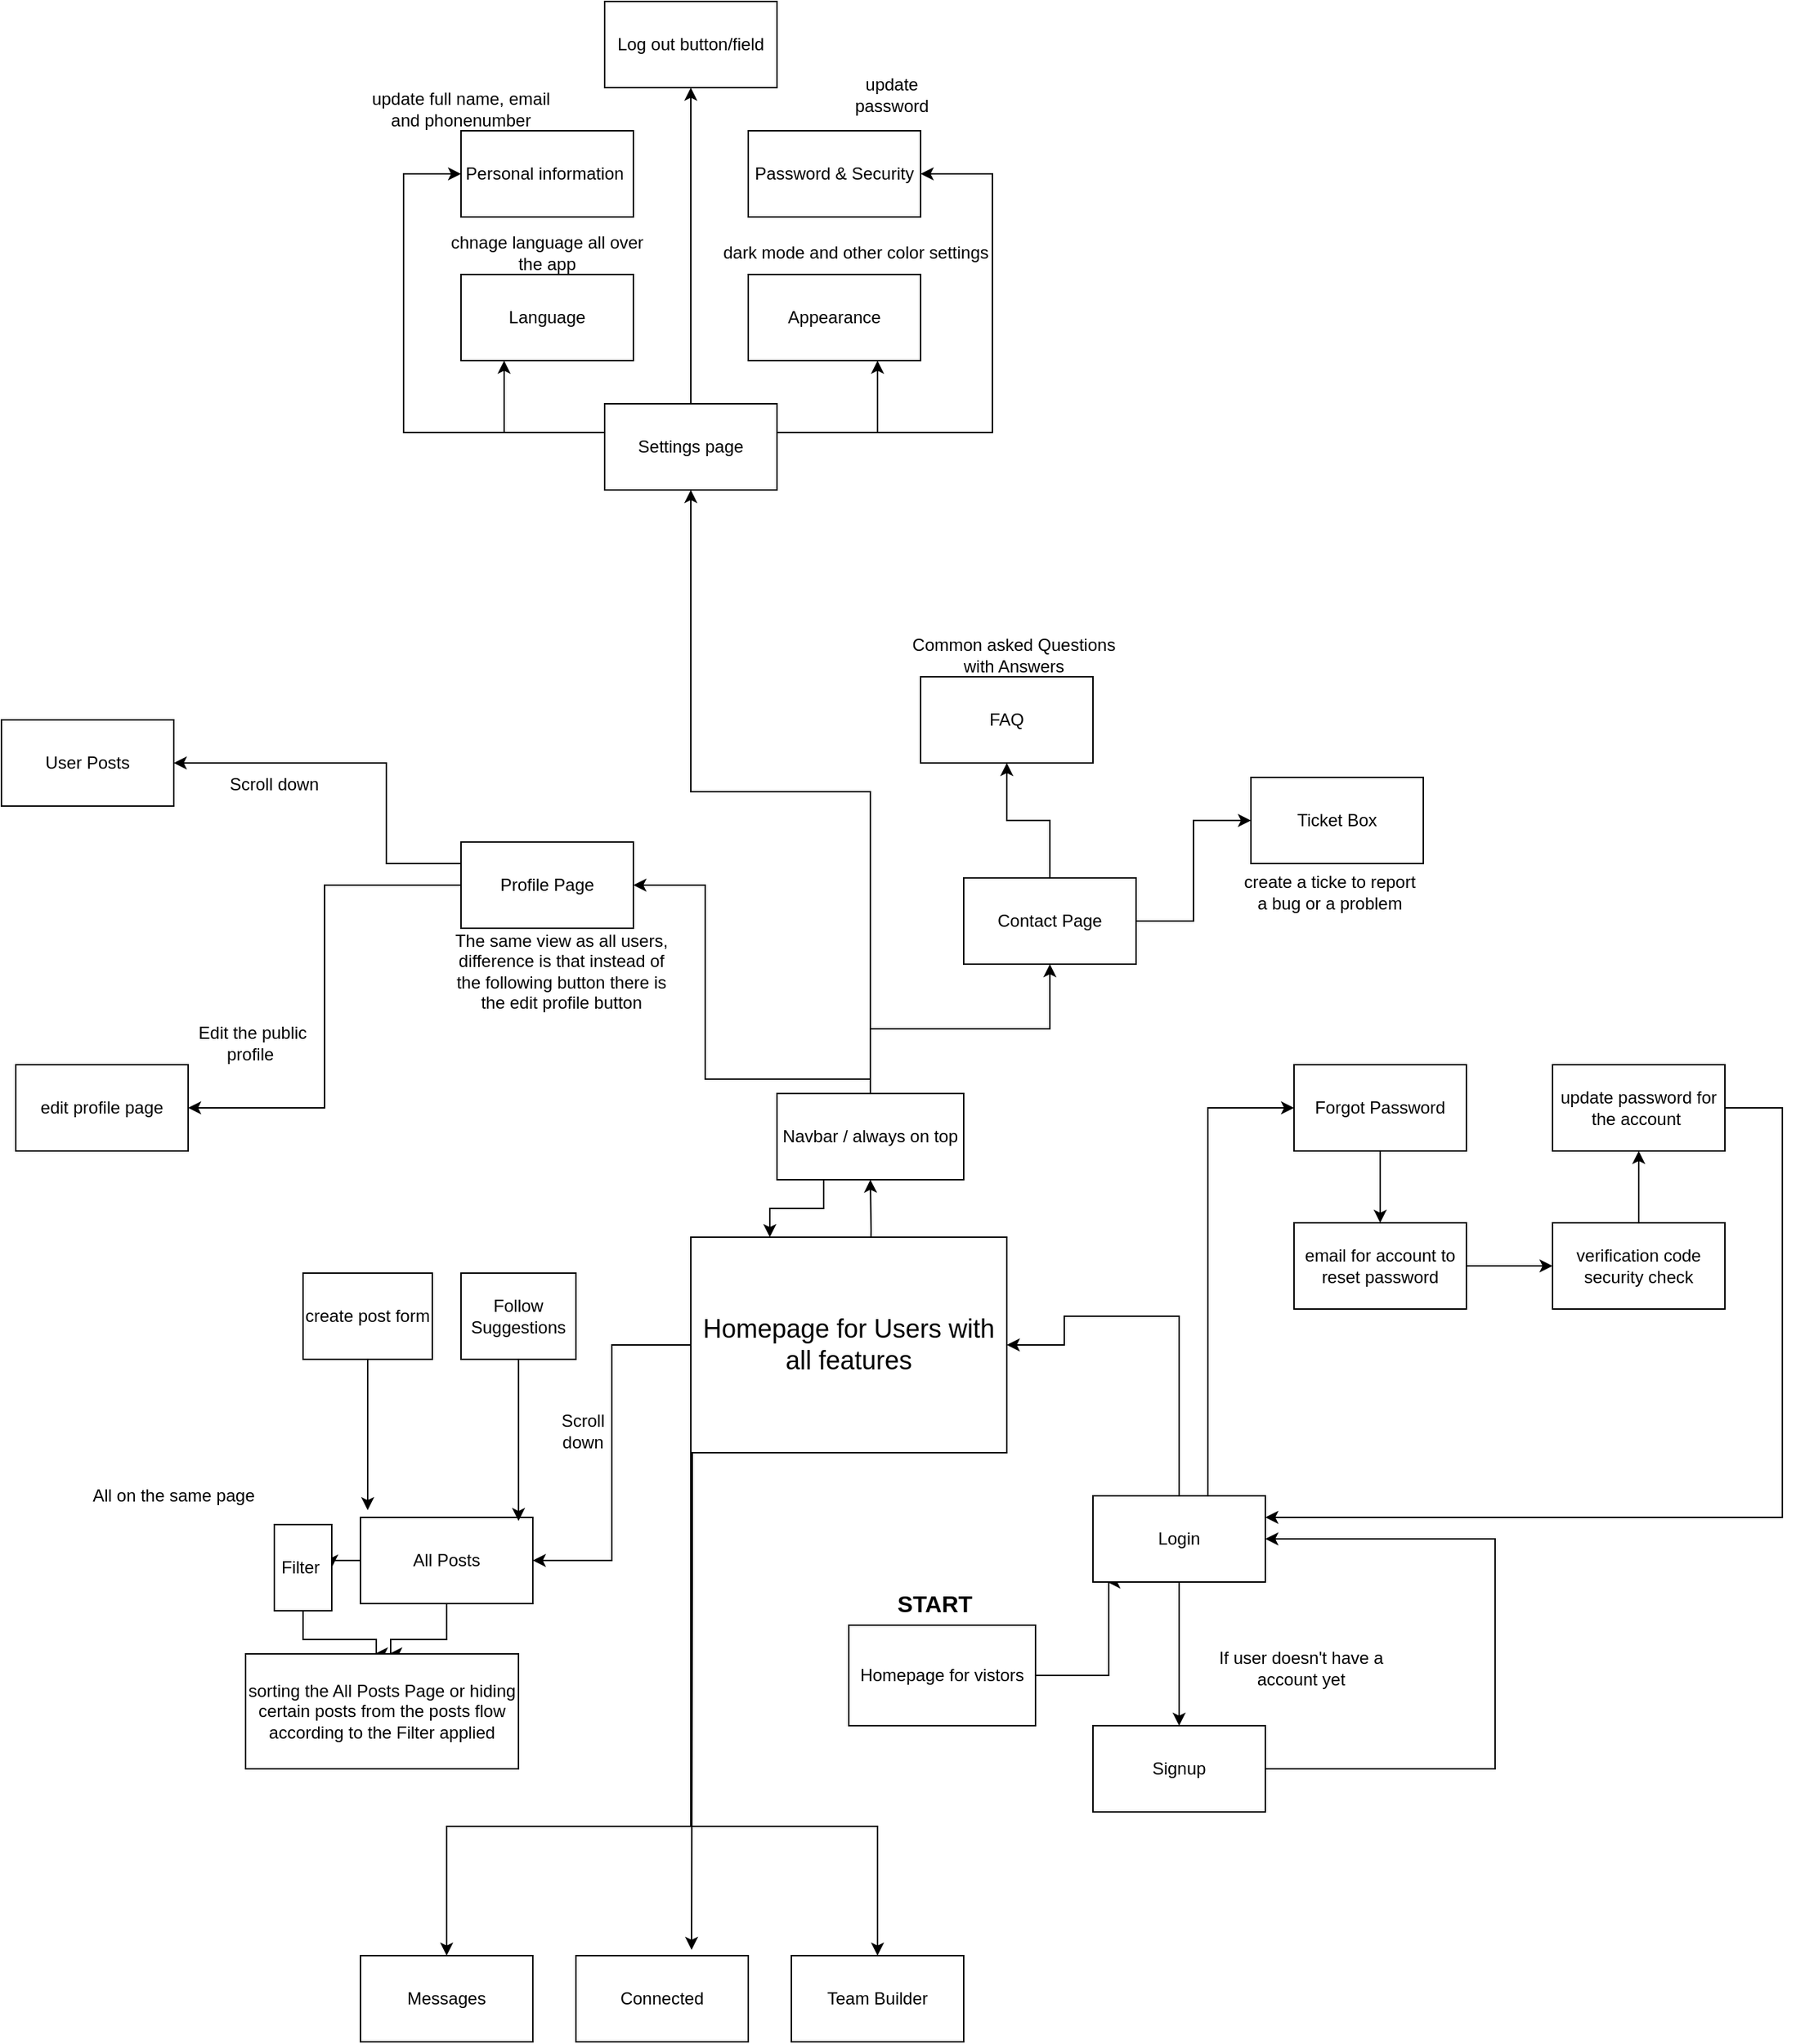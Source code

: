 <mxfile version="21.3.2" type="github">
  <diagram name="Page-1" id="ChJXubemp8RFGHCHmPLh">
    <mxGraphModel dx="1471" dy="1751" grid="1" gridSize="10" guides="1" tooltips="1" connect="1" arrows="1" fold="1" page="1" pageScale="1" pageWidth="827" pageHeight="1169" background="none" math="0" shadow="0">
      <root>
        <mxCell id="0" />
        <mxCell id="1" parent="0" />
        <mxCell id="TOOFElUS-FBpNHro3T_S-3" style="edgeStyle=orthogonalEdgeStyle;rounded=0;orthogonalLoop=1;jettySize=auto;html=1;entryX=0;entryY=0.5;entryDx=0;entryDy=0;" parent="1" source="TOOFElUS-FBpNHro3T_S-1" edge="1">
          <mxGeometry relative="1" as="geometry">
            <mxPoint x="440" y="280" as="targetPoint" />
            <Array as="points">
              <mxPoint x="441" y="345" />
              <mxPoint x="441" y="280" />
            </Array>
          </mxGeometry>
        </mxCell>
        <mxCell id="TOOFElUS-FBpNHro3T_S-1" value="Homepage for vistors" style="rounded=0;whiteSpace=wrap;html=1;" parent="1" vertex="1">
          <mxGeometry x="260" y="310" width="130" height="70" as="geometry" />
        </mxCell>
        <mxCell id="TOOFElUS-FBpNHro3T_S-16" style="edgeStyle=orthogonalEdgeStyle;rounded=0;orthogonalLoop=1;jettySize=auto;html=1;entryX=0;entryY=0.5;entryDx=0;entryDy=0;" parent="1" source="TOOFElUS-FBpNHro3T_S-2" target="TOOFElUS-FBpNHro3T_S-15" edge="1">
          <mxGeometry relative="1" as="geometry">
            <Array as="points">
              <mxPoint x="510" y="-50" />
            </Array>
          </mxGeometry>
        </mxCell>
        <mxCell id="QB0tpHgq6-PN-OitbI8M-5" style="edgeStyle=orthogonalEdgeStyle;rounded=0;orthogonalLoop=1;jettySize=auto;html=1;entryX=1;entryY=0.5;entryDx=0;entryDy=0;" parent="1" source="TOOFElUS-FBpNHro3T_S-2" target="TOOFElUS-FBpNHro3T_S-9" edge="1">
          <mxGeometry relative="1" as="geometry">
            <Array as="points">
              <mxPoint x="410" y="95" />
            </Array>
          </mxGeometry>
        </mxCell>
        <mxCell id="-EVmvfpQ7ZupU5zq52yI-13" style="edgeStyle=orthogonalEdgeStyle;rounded=0;orthogonalLoop=1;jettySize=auto;html=1;entryX=0.5;entryY=0;entryDx=0;entryDy=0;" parent="1" source="TOOFElUS-FBpNHro3T_S-2" target="TOOFElUS-FBpNHro3T_S-4" edge="1">
          <mxGeometry relative="1" as="geometry" />
        </mxCell>
        <mxCell id="TOOFElUS-FBpNHro3T_S-2" value="Login" style="rounded=0;whiteSpace=wrap;html=1;" parent="1" vertex="1">
          <mxGeometry x="430" y="220" width="120" height="60" as="geometry" />
        </mxCell>
        <mxCell id="-EVmvfpQ7ZupU5zq52yI-12" style="edgeStyle=orthogonalEdgeStyle;rounded=0;orthogonalLoop=1;jettySize=auto;html=1;entryX=1;entryY=0.5;entryDx=0;entryDy=0;" parent="1" source="TOOFElUS-FBpNHro3T_S-4" target="TOOFElUS-FBpNHro3T_S-2" edge="1">
          <mxGeometry relative="1" as="geometry">
            <Array as="points">
              <mxPoint x="710" y="410" />
              <mxPoint x="710" y="250" />
            </Array>
          </mxGeometry>
        </mxCell>
        <mxCell id="TOOFElUS-FBpNHro3T_S-4" value="Signup" style="rounded=0;whiteSpace=wrap;html=1;" parent="1" vertex="1">
          <mxGeometry x="430" y="380" width="120" height="60" as="geometry" />
        </mxCell>
        <mxCell id="TOOFElUS-FBpNHro3T_S-6" value="If user doesn&#39;t have a account yet" style="text;html=1;strokeColor=none;fillColor=none;align=center;verticalAlign=middle;whiteSpace=wrap;rounded=0;" parent="1" vertex="1">
          <mxGeometry x="510" y="325" width="130" height="30" as="geometry" />
        </mxCell>
        <mxCell id="TOOFElUS-FBpNHro3T_S-12" style="edgeStyle=orthogonalEdgeStyle;rounded=0;orthogonalLoop=1;jettySize=auto;html=1;entryX=1;entryY=0.5;entryDx=0;entryDy=0;" parent="1" source="TOOFElUS-FBpNHro3T_S-9" target="TOOFElUS-FBpNHro3T_S-11" edge="1">
          <mxGeometry relative="1" as="geometry" />
        </mxCell>
        <mxCell id="-EVmvfpQ7ZupU5zq52yI-11" style="edgeStyle=orthogonalEdgeStyle;rounded=0;orthogonalLoop=1;jettySize=auto;html=1;entryX=0.5;entryY=1;entryDx=0;entryDy=0;" parent="1" target="-EVmvfpQ7ZupU5zq52yI-7" edge="1">
          <mxGeometry relative="1" as="geometry">
            <mxPoint x="275" y="70" as="sourcePoint" />
          </mxGeometry>
        </mxCell>
        <mxCell id="lQMvvRKDLv_ckQjSCARD-42" style="edgeStyle=orthogonalEdgeStyle;rounded=0;orthogonalLoop=1;jettySize=auto;html=1;" edge="1" parent="1" source="TOOFElUS-FBpNHro3T_S-9" target="lQMvvRKDLv_ckQjSCARD-37">
          <mxGeometry relative="1" as="geometry">
            <Array as="points">
              <mxPoint x="150" y="450" />
              <mxPoint x="-20" y="450" />
            </Array>
          </mxGeometry>
        </mxCell>
        <mxCell id="lQMvvRKDLv_ckQjSCARD-43" style="edgeStyle=orthogonalEdgeStyle;rounded=0;orthogonalLoop=1;jettySize=auto;html=1;" edge="1" parent="1" source="TOOFElUS-FBpNHro3T_S-9" target="lQMvvRKDLv_ckQjSCARD-40">
          <mxGeometry relative="1" as="geometry">
            <Array as="points">
              <mxPoint x="150" y="450" />
              <mxPoint x="280" y="450" />
            </Array>
          </mxGeometry>
        </mxCell>
        <mxCell id="lQMvvRKDLv_ckQjSCARD-44" style="edgeStyle=orthogonalEdgeStyle;rounded=0;orthogonalLoop=1;jettySize=auto;html=1;entryX=0.671;entryY=-0.067;entryDx=0;entryDy=0;entryPerimeter=0;" edge="1" parent="1" source="TOOFElUS-FBpNHro3T_S-9" target="lQMvvRKDLv_ckQjSCARD-38">
          <mxGeometry relative="1" as="geometry">
            <Array as="points">
              <mxPoint x="151" y="280" />
              <mxPoint x="151" y="280" />
            </Array>
          </mxGeometry>
        </mxCell>
        <mxCell id="TOOFElUS-FBpNHro3T_S-9" value="&lt;font style=&quot;font-size: 18px;&quot;&gt;Homepage for Users with all features&lt;/font&gt;" style="rounded=0;whiteSpace=wrap;html=1;" parent="1" vertex="1">
          <mxGeometry x="150" y="40" width="220" height="150" as="geometry" />
        </mxCell>
        <mxCell id="NwQ8OJnY-yA1p-ciKud6-1" style="edgeStyle=orthogonalEdgeStyle;rounded=0;orthogonalLoop=1;jettySize=auto;html=1;exitX=0;exitY=0.5;exitDx=0;exitDy=0;entryX=1;entryY=0.5;entryDx=0;entryDy=0;" parent="1" source="TOOFElUS-FBpNHro3T_S-11" target="TOOFElUS-FBpNHro3T_S-14" edge="1">
          <mxGeometry relative="1" as="geometry" />
        </mxCell>
        <mxCell id="NwQ8OJnY-yA1p-ciKud6-5" style="edgeStyle=orthogonalEdgeStyle;rounded=0;orthogonalLoop=1;jettySize=auto;html=1;" parent="1" source="TOOFElUS-FBpNHro3T_S-11" edge="1">
          <mxGeometry relative="1" as="geometry">
            <mxPoint x="-60" y="330" as="targetPoint" />
            <Array as="points">
              <mxPoint x="-20" y="320" />
              <mxPoint x="-59" y="320" />
            </Array>
          </mxGeometry>
        </mxCell>
        <mxCell id="TOOFElUS-FBpNHro3T_S-11" value="All Posts" style="rounded=0;whiteSpace=wrap;html=1;" parent="1" vertex="1">
          <mxGeometry x="-80" y="235" width="120" height="60" as="geometry" />
        </mxCell>
        <mxCell id="TOOFElUS-FBpNHro3T_S-13" value="Scroll down" style="text;html=1;strokeColor=none;fillColor=none;align=center;verticalAlign=middle;whiteSpace=wrap;rounded=0;" parent="1" vertex="1">
          <mxGeometry x="50" y="160" width="50" height="30" as="geometry" />
        </mxCell>
        <mxCell id="NwQ8OJnY-yA1p-ciKud6-4" style="edgeStyle=orthogonalEdgeStyle;rounded=0;orthogonalLoop=1;jettySize=auto;html=1;" parent="1" source="TOOFElUS-FBpNHro3T_S-14" edge="1">
          <mxGeometry relative="1" as="geometry">
            <mxPoint x="-70" y="330" as="targetPoint" />
            <Array as="points">
              <mxPoint x="-120" y="320" />
              <mxPoint x="-69" y="320" />
            </Array>
          </mxGeometry>
        </mxCell>
        <mxCell id="TOOFElUS-FBpNHro3T_S-14" value="Filter&amp;nbsp;" style="rounded=0;whiteSpace=wrap;html=1;" parent="1" vertex="1">
          <mxGeometry x="-140" y="240" width="40" height="60" as="geometry" />
        </mxCell>
        <mxCell id="lQMvvRKDLv_ckQjSCARD-25" style="edgeStyle=orthogonalEdgeStyle;rounded=0;orthogonalLoop=1;jettySize=auto;html=1;" edge="1" parent="1" source="TOOFElUS-FBpNHro3T_S-15" target="lQMvvRKDLv_ckQjSCARD-24">
          <mxGeometry relative="1" as="geometry" />
        </mxCell>
        <mxCell id="TOOFElUS-FBpNHro3T_S-15" value="Forgot Password" style="rounded=0;whiteSpace=wrap;html=1;" parent="1" vertex="1">
          <mxGeometry x="570" y="-80" width="120" height="60" as="geometry" />
        </mxCell>
        <mxCell id="NwQ8OJnY-yA1p-ciKud6-2" value="sorting the All Posts Page or hiding certain posts from the posts flow according to the Filter applied" style="rounded=0;whiteSpace=wrap;html=1;" parent="1" vertex="1">
          <mxGeometry x="-160" y="330" width="190" height="80" as="geometry" />
        </mxCell>
        <mxCell id="NwQ8OJnY-yA1p-ciKud6-3" value="All on the same page" style="text;html=1;strokeColor=none;fillColor=none;align=center;verticalAlign=middle;whiteSpace=wrap;rounded=0;" parent="1" vertex="1">
          <mxGeometry x="-280" y="205" width="140" height="30" as="geometry" />
        </mxCell>
        <mxCell id="NwQ8OJnY-yA1p-ciKud6-11" style="edgeStyle=orthogonalEdgeStyle;rounded=0;orthogonalLoop=1;jettySize=auto;html=1;exitX=1;exitY=0.5;exitDx=0;exitDy=0;entryX=0;entryY=0.5;entryDx=0;entryDy=0;" parent="1" source="NwQ8OJnY-yA1p-ciKud6-6" target="NwQ8OJnY-yA1p-ciKud6-10" edge="1">
          <mxGeometry relative="1" as="geometry" />
        </mxCell>
        <mxCell id="NwQ8OJnY-yA1p-ciKud6-13" style="edgeStyle=orthogonalEdgeStyle;rounded=0;orthogonalLoop=1;jettySize=auto;html=1;exitX=0.5;exitY=0;exitDx=0;exitDy=0;entryX=0.5;entryY=1;entryDx=0;entryDy=0;" parent="1" source="NwQ8OJnY-yA1p-ciKud6-6" target="NwQ8OJnY-yA1p-ciKud6-12" edge="1">
          <mxGeometry relative="1" as="geometry" />
        </mxCell>
        <mxCell id="NwQ8OJnY-yA1p-ciKud6-6" value="Contact Page" style="rounded=0;whiteSpace=wrap;html=1;" parent="1" vertex="1">
          <mxGeometry x="340" y="-210" width="120" height="60" as="geometry" />
        </mxCell>
        <mxCell id="NwQ8OJnY-yA1p-ciKud6-8" value="&lt;b style=&quot;font-size: 16px;&quot;&gt;START&lt;/b&gt;" style="text;html=1;strokeColor=none;fillColor=none;align=center;verticalAlign=middle;whiteSpace=wrap;rounded=0;" parent="1" vertex="1">
          <mxGeometry x="290" y="280" width="60" height="30" as="geometry" />
        </mxCell>
        <mxCell id="NwQ8OJnY-yA1p-ciKud6-10" value="Ticket Box" style="rounded=0;whiteSpace=wrap;html=1;" parent="1" vertex="1">
          <mxGeometry x="540" y="-280" width="120" height="60" as="geometry" />
        </mxCell>
        <mxCell id="NwQ8OJnY-yA1p-ciKud6-12" value="FAQ" style="rounded=0;whiteSpace=wrap;html=1;" parent="1" vertex="1">
          <mxGeometry x="310" y="-350" width="120" height="60" as="geometry" />
        </mxCell>
        <mxCell id="NwQ8OJnY-yA1p-ciKud6-14" value="Common asked Questions with Answers" style="text;html=1;strokeColor=none;fillColor=none;align=center;verticalAlign=middle;whiteSpace=wrap;rounded=0;" parent="1" vertex="1">
          <mxGeometry x="300" y="-380" width="150" height="30" as="geometry" />
        </mxCell>
        <mxCell id="QB0tpHgq6-PN-OitbI8M-1" style="edgeStyle=orthogonalEdgeStyle;rounded=0;orthogonalLoop=1;jettySize=auto;html=1;entryX=1;entryY=0.5;entryDx=0;entryDy=0;" parent="1" target="NwQ8OJnY-yA1p-ciKud6-18" edge="1">
          <mxGeometry relative="1" as="geometry">
            <mxPoint x="-5" y="-200" as="sourcePoint" />
            <Array as="points">
              <mxPoint x="-5" y="-220" />
              <mxPoint x="-62" y="-220" />
              <mxPoint x="-62" y="-290" />
            </Array>
          </mxGeometry>
        </mxCell>
        <mxCell id="QB0tpHgq6-PN-OitbI8M-8" style="edgeStyle=orthogonalEdgeStyle;rounded=0;orthogonalLoop=1;jettySize=auto;html=1;exitX=0;exitY=0.5;exitDx=0;exitDy=0;entryX=1;entryY=0.5;entryDx=0;entryDy=0;" parent="1" source="NwQ8OJnY-yA1p-ciKud6-16" target="QB0tpHgq6-PN-OitbI8M-3" edge="1">
          <mxGeometry relative="1" as="geometry" />
        </mxCell>
        <mxCell id="NwQ8OJnY-yA1p-ciKud6-16" value="Profile Page" style="rounded=0;whiteSpace=wrap;html=1;" parent="1" vertex="1">
          <mxGeometry x="-10" y="-235" width="120" height="60" as="geometry" />
        </mxCell>
        <mxCell id="NwQ8OJnY-yA1p-ciKud6-18" value="User Posts" style="rounded=0;whiteSpace=wrap;html=1;" parent="1" vertex="1">
          <mxGeometry x="-330" y="-320" width="120" height="60" as="geometry" />
        </mxCell>
        <mxCell id="QB0tpHgq6-PN-OitbI8M-2" value="Scroll down" style="text;html=1;strokeColor=none;fillColor=none;align=center;verticalAlign=middle;whiteSpace=wrap;rounded=0;" parent="1" vertex="1">
          <mxGeometry x="-180" y="-290" width="80" height="30" as="geometry" />
        </mxCell>
        <mxCell id="QB0tpHgq6-PN-OitbI8M-3" value="edit profile page" style="rounded=0;whiteSpace=wrap;html=1;" parent="1" vertex="1">
          <mxGeometry x="-320" y="-80" width="120" height="60" as="geometry" />
        </mxCell>
        <mxCell id="QB0tpHgq6-PN-OitbI8M-6" value="The same view as all users, difference is that instead of the following button there is the edit profile button" style="text;html=1;strokeColor=none;fillColor=none;align=center;verticalAlign=middle;whiteSpace=wrap;rounded=0;" parent="1" vertex="1">
          <mxGeometry x="-20" y="-160" width="160" height="30" as="geometry" />
        </mxCell>
        <mxCell id="QB0tpHgq6-PN-OitbI8M-9" value="Edit the public profile&amp;nbsp;" style="text;html=1;strokeColor=none;fillColor=none;align=center;verticalAlign=middle;whiteSpace=wrap;rounded=0;" parent="1" vertex="1">
          <mxGeometry x="-200" y="-110" width="90" height="30" as="geometry" />
        </mxCell>
        <mxCell id="lQMvvRKDLv_ckQjSCARD-36" style="edgeStyle=orthogonalEdgeStyle;rounded=0;orthogonalLoop=1;jettySize=auto;html=1;entryX=0.917;entryY=0.042;entryDx=0;entryDy=0;entryPerimeter=0;" edge="1" parent="1" source="-EVmvfpQ7ZupU5zq52yI-1" target="TOOFElUS-FBpNHro3T_S-11">
          <mxGeometry relative="1" as="geometry" />
        </mxCell>
        <mxCell id="-EVmvfpQ7ZupU5zq52yI-1" value="Follow Suggestions" style="rounded=0;whiteSpace=wrap;html=1;" parent="1" vertex="1">
          <mxGeometry x="-10" y="65" width="80" height="60" as="geometry" />
        </mxCell>
        <mxCell id="lQMvvRKDLv_ckQjSCARD-35" style="edgeStyle=orthogonalEdgeStyle;rounded=0;orthogonalLoop=1;jettySize=auto;html=1;" edge="1" parent="1" source="-EVmvfpQ7ZupU5zq52yI-2">
          <mxGeometry relative="1" as="geometry">
            <mxPoint x="-75" y="230" as="targetPoint" />
          </mxGeometry>
        </mxCell>
        <mxCell id="-EVmvfpQ7ZupU5zq52yI-2" value="create post form" style="rounded=0;whiteSpace=wrap;html=1;" parent="1" vertex="1">
          <mxGeometry x="-120" y="65" width="90" height="60" as="geometry" />
        </mxCell>
        <mxCell id="-EVmvfpQ7ZupU5zq52yI-8" style="edgeStyle=orthogonalEdgeStyle;rounded=0;orthogonalLoop=1;jettySize=auto;html=1;entryX=1;entryY=0.5;entryDx=0;entryDy=0;" parent="1" source="-EVmvfpQ7ZupU5zq52yI-7" target="NwQ8OJnY-yA1p-ciKud6-16" edge="1">
          <mxGeometry relative="1" as="geometry">
            <Array as="points">
              <mxPoint x="275" y="-70" />
              <mxPoint x="160" y="-70" />
              <mxPoint x="160" y="-205" />
            </Array>
          </mxGeometry>
        </mxCell>
        <mxCell id="-EVmvfpQ7ZupU5zq52yI-9" style="edgeStyle=orthogonalEdgeStyle;rounded=0;orthogonalLoop=1;jettySize=auto;html=1;" parent="1" source="-EVmvfpQ7ZupU5zq52yI-7" target="NwQ8OJnY-yA1p-ciKud6-6" edge="1">
          <mxGeometry relative="1" as="geometry" />
        </mxCell>
        <mxCell id="-EVmvfpQ7ZupU5zq52yI-14" style="edgeStyle=orthogonalEdgeStyle;rounded=0;orthogonalLoop=1;jettySize=auto;html=1;exitX=0.25;exitY=1;exitDx=0;exitDy=0;entryX=0.25;entryY=0;entryDx=0;entryDy=0;" parent="1" source="-EVmvfpQ7ZupU5zq52yI-7" target="TOOFElUS-FBpNHro3T_S-9" edge="1">
          <mxGeometry relative="1" as="geometry" />
        </mxCell>
        <mxCell id="lQMvvRKDLv_ckQjSCARD-2" style="edgeStyle=orthogonalEdgeStyle;rounded=0;orthogonalLoop=1;jettySize=auto;html=1;" edge="1" parent="1" source="-EVmvfpQ7ZupU5zq52yI-7" target="lQMvvRKDLv_ckQjSCARD-1">
          <mxGeometry relative="1" as="geometry" />
        </mxCell>
        <mxCell id="-EVmvfpQ7ZupU5zq52yI-7" value="Navbar / always on top" style="rounded=0;whiteSpace=wrap;html=1;" parent="1" vertex="1">
          <mxGeometry x="210" y="-60" width="130" height="60" as="geometry" />
        </mxCell>
        <mxCell id="lQMvvRKDLv_ckQjSCARD-10" style="edgeStyle=orthogonalEdgeStyle;rounded=0;orthogonalLoop=1;jettySize=auto;html=1;" edge="1" parent="1" source="lQMvvRKDLv_ckQjSCARD-1" target="lQMvvRKDLv_ckQjSCARD-8">
          <mxGeometry relative="1" as="geometry">
            <mxPoint x="160" y="-680" as="targetPoint" />
            <Array as="points">
              <mxPoint x="150" y="-650" />
              <mxPoint x="150" y="-650" />
            </Array>
          </mxGeometry>
        </mxCell>
        <mxCell id="lQMvvRKDLv_ckQjSCARD-14" style="edgeStyle=orthogonalEdgeStyle;rounded=0;orthogonalLoop=1;jettySize=auto;html=1;entryX=0.25;entryY=1;entryDx=0;entryDy=0;" edge="1" parent="1" source="lQMvvRKDLv_ckQjSCARD-1" target="lQMvvRKDLv_ckQjSCARD-6">
          <mxGeometry relative="1" as="geometry">
            <Array as="points">
              <mxPoint x="20" y="-520" />
            </Array>
          </mxGeometry>
        </mxCell>
        <mxCell id="lQMvvRKDLv_ckQjSCARD-15" style="edgeStyle=orthogonalEdgeStyle;rounded=0;orthogonalLoop=1;jettySize=auto;html=1;entryX=1;entryY=0.5;entryDx=0;entryDy=0;" edge="1" parent="1" source="lQMvvRKDLv_ckQjSCARD-1" target="lQMvvRKDLv_ckQjSCARD-4">
          <mxGeometry relative="1" as="geometry">
            <mxPoint x="320" y="-710" as="targetPoint" />
            <Array as="points">
              <mxPoint x="360" y="-520" />
              <mxPoint x="360" y="-700" />
            </Array>
          </mxGeometry>
        </mxCell>
        <mxCell id="lQMvvRKDLv_ckQjSCARD-16" style="edgeStyle=orthogonalEdgeStyle;rounded=0;orthogonalLoop=1;jettySize=auto;html=1;entryX=0;entryY=0.5;entryDx=0;entryDy=0;" edge="1" parent="1" source="lQMvvRKDLv_ckQjSCARD-1" target="lQMvvRKDLv_ckQjSCARD-3">
          <mxGeometry relative="1" as="geometry">
            <Array as="points">
              <mxPoint x="-50" y="-520" />
              <mxPoint x="-50" y="-700" />
            </Array>
          </mxGeometry>
        </mxCell>
        <mxCell id="lQMvvRKDLv_ckQjSCARD-17" style="edgeStyle=orthogonalEdgeStyle;rounded=0;orthogonalLoop=1;jettySize=auto;html=1;entryX=0.75;entryY=1;entryDx=0;entryDy=0;" edge="1" parent="1" source="lQMvvRKDLv_ckQjSCARD-1" target="lQMvvRKDLv_ckQjSCARD-5">
          <mxGeometry relative="1" as="geometry">
            <Array as="points">
              <mxPoint x="280" y="-520" />
            </Array>
          </mxGeometry>
        </mxCell>
        <mxCell id="lQMvvRKDLv_ckQjSCARD-1" value="Settings page" style="rounded=0;whiteSpace=wrap;html=1;" vertex="1" parent="1">
          <mxGeometry x="90" y="-540" width="120" height="60" as="geometry" />
        </mxCell>
        <mxCell id="lQMvvRKDLv_ckQjSCARD-3" value="Personal information&amp;nbsp;" style="rounded=0;whiteSpace=wrap;html=1;" vertex="1" parent="1">
          <mxGeometry x="-10" y="-730" width="120" height="60" as="geometry" />
        </mxCell>
        <mxCell id="lQMvvRKDLv_ckQjSCARD-4" value="Password &amp;amp; Security" style="rounded=0;whiteSpace=wrap;html=1;" vertex="1" parent="1">
          <mxGeometry x="190" y="-730" width="120" height="60" as="geometry" />
        </mxCell>
        <mxCell id="lQMvvRKDLv_ckQjSCARD-5" value="Appearance" style="rounded=0;whiteSpace=wrap;html=1;" vertex="1" parent="1">
          <mxGeometry x="190" y="-630" width="120" height="60" as="geometry" />
        </mxCell>
        <mxCell id="lQMvvRKDLv_ckQjSCARD-6" value="Language" style="rounded=0;whiteSpace=wrap;html=1;" vertex="1" parent="1">
          <mxGeometry x="-10" y="-630" width="120" height="60" as="geometry" />
        </mxCell>
        <mxCell id="lQMvvRKDLv_ckQjSCARD-8" value="Log out button/field" style="rounded=0;whiteSpace=wrap;html=1;" vertex="1" parent="1">
          <mxGeometry x="90" y="-820" width="120" height="60" as="geometry" />
        </mxCell>
        <mxCell id="lQMvvRKDLv_ckQjSCARD-18" value="update password" style="text;html=1;strokeColor=none;fillColor=none;align=center;verticalAlign=middle;whiteSpace=wrap;rounded=0;" vertex="1" parent="1">
          <mxGeometry x="260" y="-770" width="60" height="30" as="geometry" />
        </mxCell>
        <mxCell id="lQMvvRKDLv_ckQjSCARD-20" value="update full name, email and phonenumber" style="text;html=1;strokeColor=none;fillColor=none;align=center;verticalAlign=middle;whiteSpace=wrap;rounded=0;" vertex="1" parent="1">
          <mxGeometry x="-80" y="-760" width="140" height="30" as="geometry" />
        </mxCell>
        <mxCell id="lQMvvRKDLv_ckQjSCARD-21" value="chnage language all over the app" style="text;html=1;strokeColor=none;fillColor=none;align=center;verticalAlign=middle;whiteSpace=wrap;rounded=0;" vertex="1" parent="1">
          <mxGeometry x="-20" y="-660" width="140" height="30" as="geometry" />
        </mxCell>
        <mxCell id="lQMvvRKDLv_ckQjSCARD-22" value="dark mode and other color settings" style="text;html=1;strokeColor=none;fillColor=none;align=center;verticalAlign=middle;whiteSpace=wrap;rounded=0;" vertex="1" parent="1">
          <mxGeometry x="170" y="-660" width="190" height="30" as="geometry" />
        </mxCell>
        <mxCell id="lQMvvRKDLv_ckQjSCARD-23" value="create a ticke to report a bug or a problem" style="text;html=1;strokeColor=none;fillColor=none;align=center;verticalAlign=middle;whiteSpace=wrap;rounded=0;" vertex="1" parent="1">
          <mxGeometry x="530" y="-220" width="130" height="40" as="geometry" />
        </mxCell>
        <mxCell id="lQMvvRKDLv_ckQjSCARD-27" style="edgeStyle=orthogonalEdgeStyle;rounded=0;orthogonalLoop=1;jettySize=auto;html=1;entryX=0;entryY=0.5;entryDx=0;entryDy=0;" edge="1" parent="1" source="lQMvvRKDLv_ckQjSCARD-24" target="lQMvvRKDLv_ckQjSCARD-26">
          <mxGeometry relative="1" as="geometry" />
        </mxCell>
        <mxCell id="lQMvvRKDLv_ckQjSCARD-24" value="email for account to reset password" style="rounded=0;whiteSpace=wrap;html=1;" vertex="1" parent="1">
          <mxGeometry x="570" y="30" width="120" height="60" as="geometry" />
        </mxCell>
        <mxCell id="lQMvvRKDLv_ckQjSCARD-29" style="edgeStyle=orthogonalEdgeStyle;rounded=0;orthogonalLoop=1;jettySize=auto;html=1;entryX=0.5;entryY=1;entryDx=0;entryDy=0;" edge="1" parent="1" source="lQMvvRKDLv_ckQjSCARD-26" target="lQMvvRKDLv_ckQjSCARD-28">
          <mxGeometry relative="1" as="geometry" />
        </mxCell>
        <mxCell id="lQMvvRKDLv_ckQjSCARD-26" value="verification code security check" style="rounded=0;whiteSpace=wrap;html=1;" vertex="1" parent="1">
          <mxGeometry x="750" y="30" width="120" height="60" as="geometry" />
        </mxCell>
        <mxCell id="lQMvvRKDLv_ckQjSCARD-31" style="edgeStyle=orthogonalEdgeStyle;rounded=0;orthogonalLoop=1;jettySize=auto;html=1;entryX=1;entryY=0.25;entryDx=0;entryDy=0;" edge="1" parent="1" source="lQMvvRKDLv_ckQjSCARD-28" target="TOOFElUS-FBpNHro3T_S-2">
          <mxGeometry relative="1" as="geometry">
            <Array as="points">
              <mxPoint x="910" y="-50" />
              <mxPoint x="910" y="235" />
            </Array>
          </mxGeometry>
        </mxCell>
        <mxCell id="lQMvvRKDLv_ckQjSCARD-28" value="update password for the account&amp;nbsp;" style="rounded=0;whiteSpace=wrap;html=1;" vertex="1" parent="1">
          <mxGeometry x="750" y="-80" width="120" height="60" as="geometry" />
        </mxCell>
        <mxCell id="lQMvvRKDLv_ckQjSCARD-37" value="Messages" style="rounded=0;whiteSpace=wrap;html=1;" vertex="1" parent="1">
          <mxGeometry x="-80" y="540" width="120" height="60" as="geometry" />
        </mxCell>
        <mxCell id="lQMvvRKDLv_ckQjSCARD-38" value="Connected" style="rounded=0;whiteSpace=wrap;html=1;" vertex="1" parent="1">
          <mxGeometry x="70" y="540" width="120" height="60" as="geometry" />
        </mxCell>
        <mxCell id="lQMvvRKDLv_ckQjSCARD-40" value="Team Builder" style="rounded=0;whiteSpace=wrap;html=1;" vertex="1" parent="1">
          <mxGeometry x="220" y="540" width="120" height="60" as="geometry" />
        </mxCell>
      </root>
    </mxGraphModel>
  </diagram>
</mxfile>
